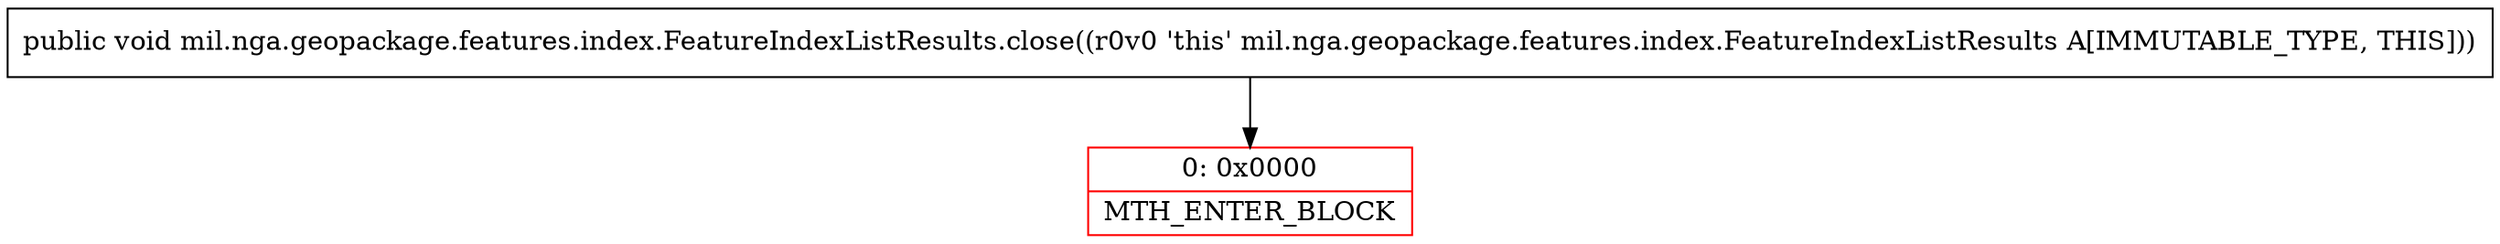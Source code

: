 digraph "CFG formil.nga.geopackage.features.index.FeatureIndexListResults.close()V" {
subgraph cluster_Region_1545704368 {
label = "R(0)";
node [shape=record,color=blue];
}
Node_0 [shape=record,color=red,label="{0\:\ 0x0000|MTH_ENTER_BLOCK\l}"];
MethodNode[shape=record,label="{public void mil.nga.geopackage.features.index.FeatureIndexListResults.close((r0v0 'this' mil.nga.geopackage.features.index.FeatureIndexListResults A[IMMUTABLE_TYPE, THIS])) }"];
MethodNode -> Node_0;
}


